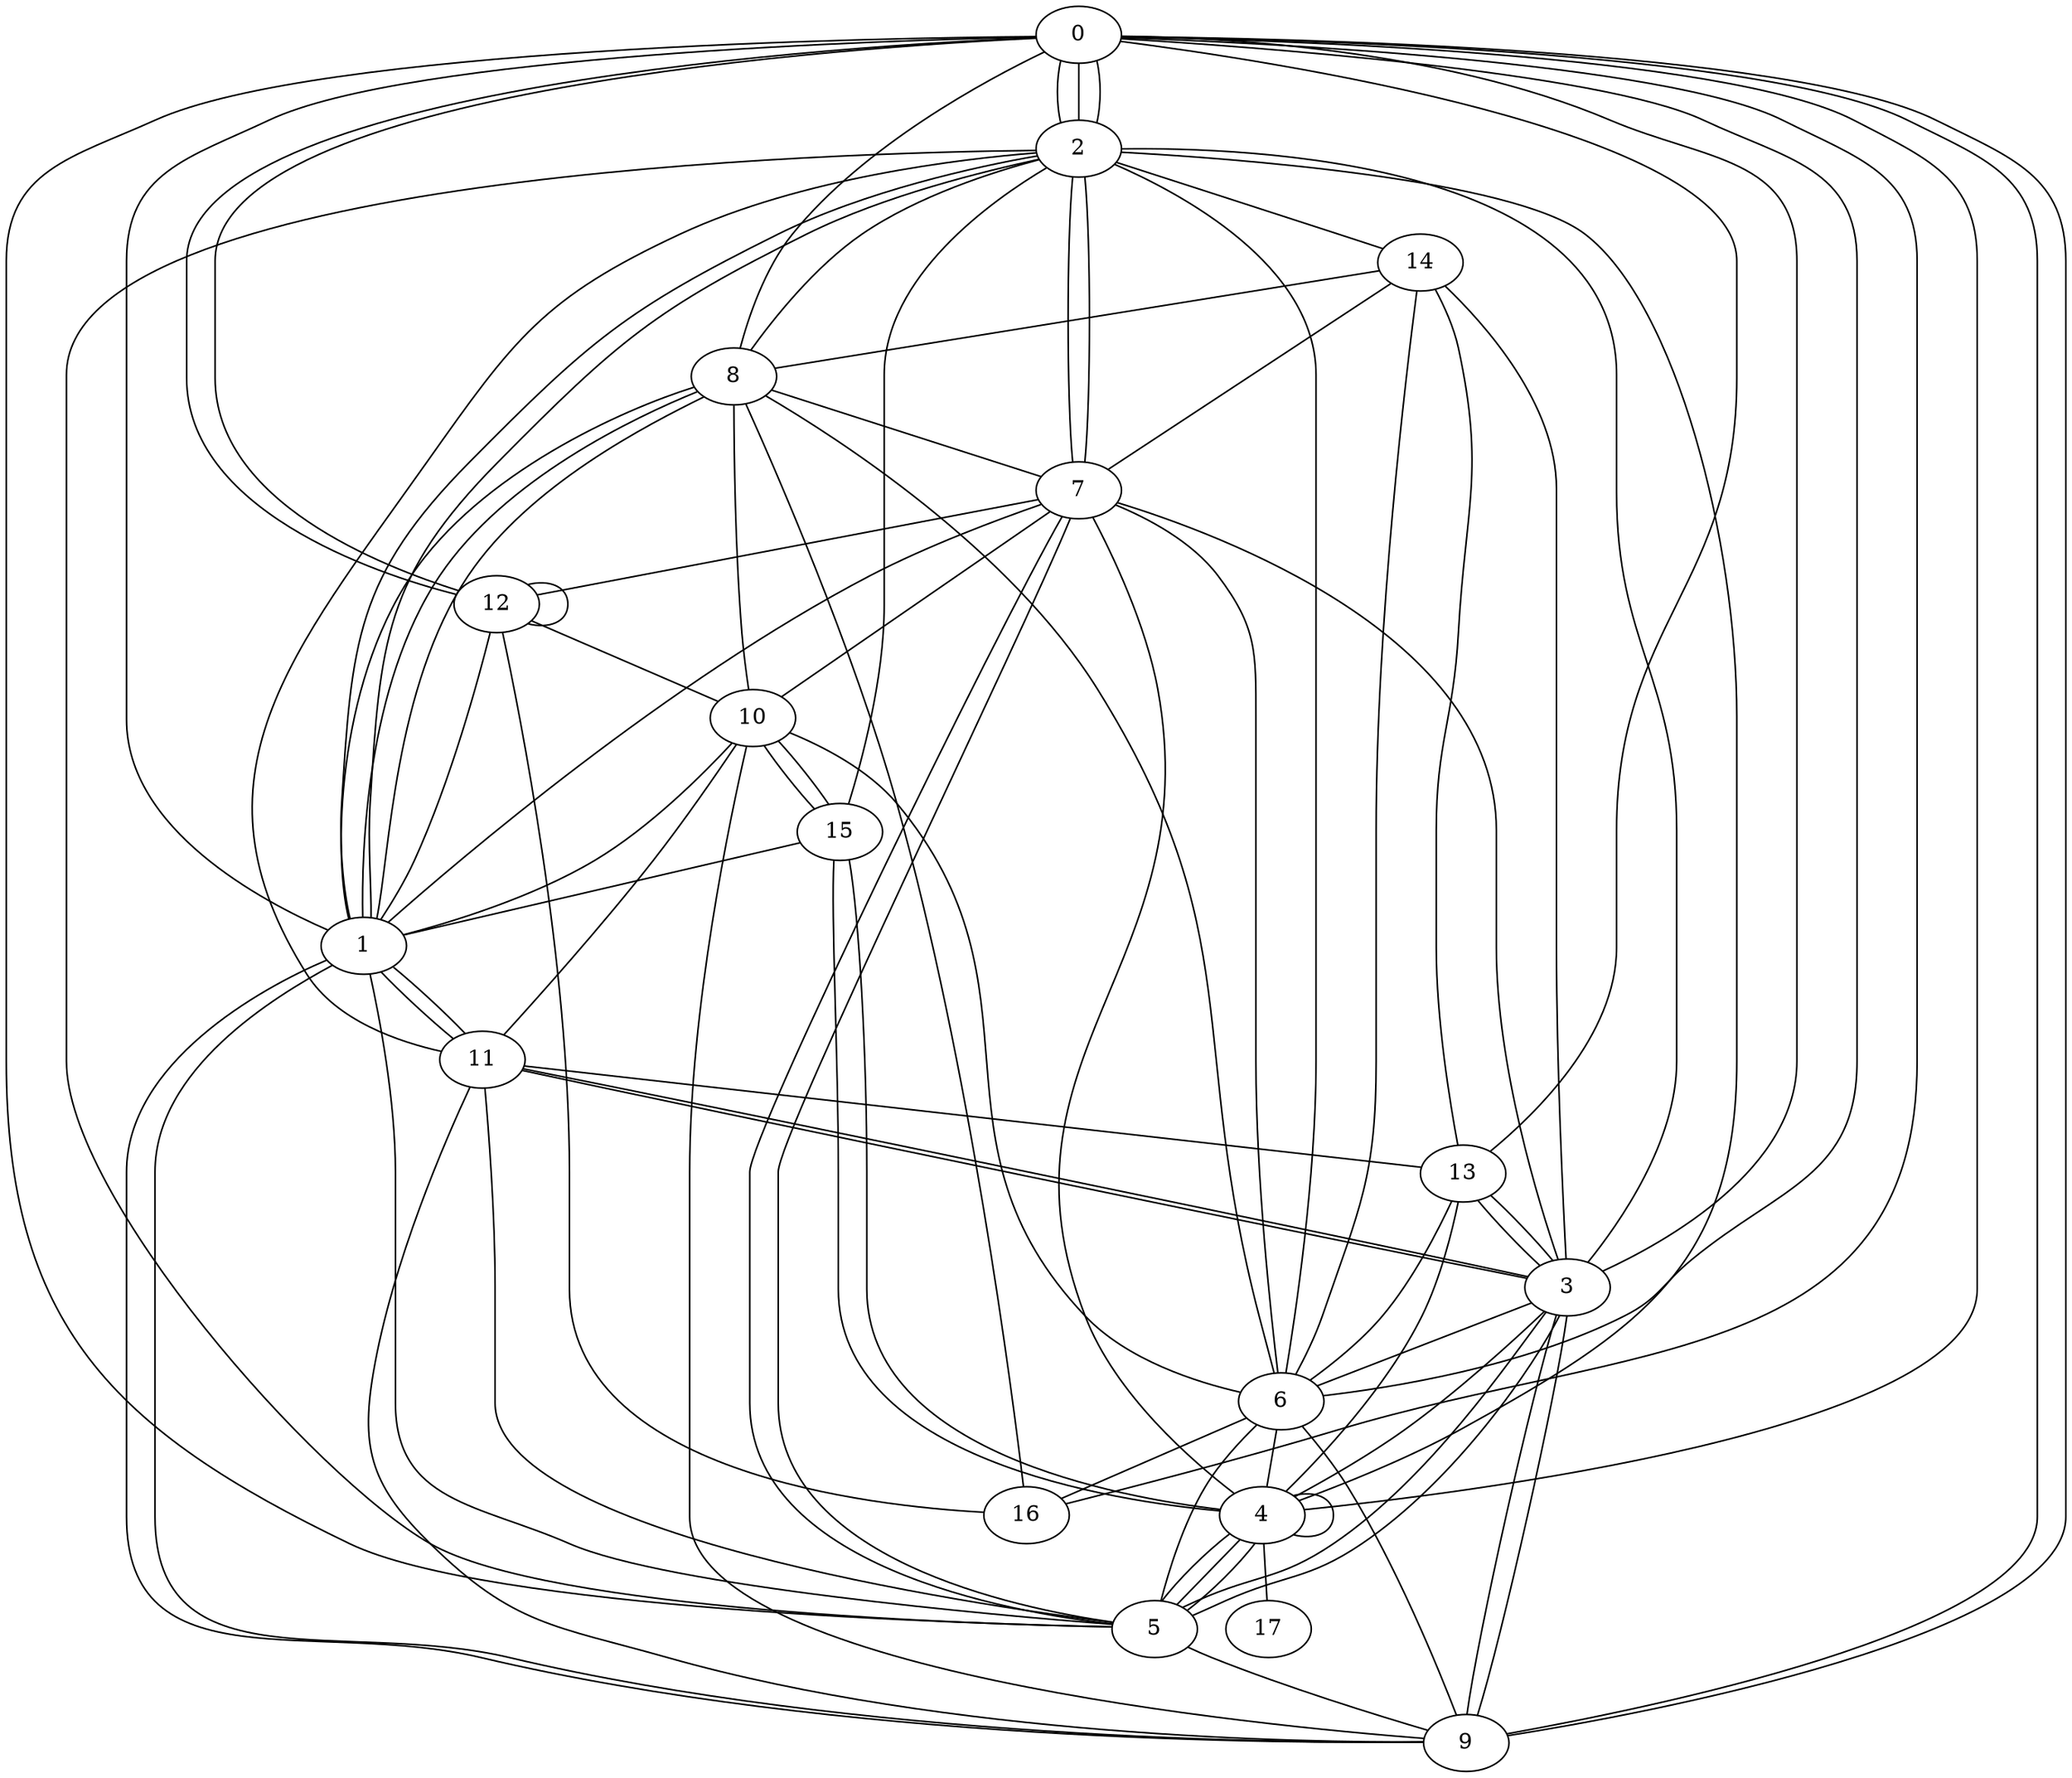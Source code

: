 graph G {
0;
1;
2;
3;
4;
5;
6;
7;
8;
9;
10;
11;
12;
13;
14;
15;
16;
17;
7--6 ;
14--8 ;
5--9 ;
5--4 ;
6--9 ;
1--2 ;
3--6 ;
7--5 ;
2--5 ;
15--2 ;
4--15 ;
2--7 ;
4--5 ;
4--7 ;
10--15 ;
8--1 ;
1--9 ;
9--0 ;
11--3 ;
13--14 ;
12--0 ;
2--0 ;
16--0 ;
8--7 ;
0--4 ;
9--11 ;
1--12 ;
11--10 ;
1--8 ;
9--3 ;
7--10 ;
5--11 ;
13--3 ;
11--1 ;
2--14 ;
3--2 ;
6--13 ;
11--13 ;
12--10 ;
15--1 ;
3--0 ;
2--11 ;
6--5 ;
4--4 ;
5--1 ;
6--2 ;
8--0 ;
12--12 ;
9--10 ;
0--2 ;
7--2 ;
7--14 ;
1--2 ;
1--10 ;
1--9 ;
9--0 ;
3--5 ;
13--0 ;
5--7 ;
13--3 ;
4--17 ;
6--10 ;
7--12 ;
12--16 ;
3--9 ;
0--6 ;
6--4 ;
16--8 ;
3--14 ;
3--5 ;
1--7 ;
1--8 ;
15--10 ;
1--0 ;
12--0 ;
10--8 ;
0--5 ;
8--6 ;
4--3 ;
5--4 ;
1--11 ;
6--16 ;
2--0 ;
15--4 ;
7--3 ;
6--14 ;
8--2 ;
4--13 ;
2--4 ;
11--3 ;
}
